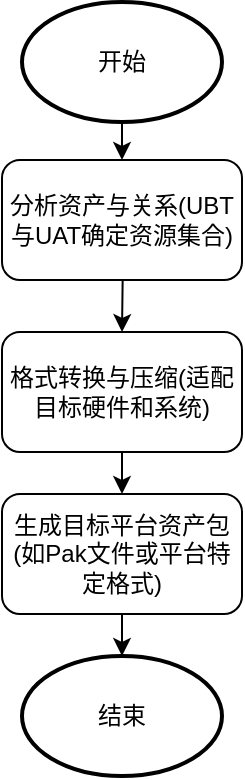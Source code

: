 <mxfile version="26.1.1">
  <diagram name="第 1 页" id="qScL4ngCN-P9M6NhslI-">
    <mxGraphModel dx="1562" dy="810" grid="0" gridSize="10" guides="1" tooltips="1" connect="1" arrows="1" fold="1" page="1" pageScale="1" pageWidth="827" pageHeight="1169" math="0" shadow="0">
      <root>
        <mxCell id="0" />
        <mxCell id="1" parent="0" />
        <mxCell id="MBKAOUJJyQDOFLAruzpG-1" value="开始" style="strokeWidth=2;html=1;shape=mxgraph.flowchart.start_1;whiteSpace=wrap;" vertex="1" parent="1">
          <mxGeometry x="347" y="65" width="100" height="60" as="geometry" />
        </mxCell>
        <mxCell id="MBKAOUJJyQDOFLAruzpG-5" value="" style="edgeStyle=orthogonalEdgeStyle;rounded=0;orthogonalLoop=1;jettySize=auto;html=1;" edge="1" parent="1" target="MBKAOUJJyQDOFLAruzpG-10">
          <mxGeometry relative="1" as="geometry">
            <mxPoint x="397" y="149" as="sourcePoint" />
            <mxPoint x="397" y="229" as="targetPoint" />
          </mxGeometry>
        </mxCell>
        <mxCell id="MBKAOUJJyQDOFLAruzpG-2" value="分析资产与关系(UBT与UAT确定资源集合)" style="rounded=1;whiteSpace=wrap;html=1;" vertex="1" parent="1">
          <mxGeometry x="337" y="144" width="120" height="60" as="geometry" />
        </mxCell>
        <mxCell id="MBKAOUJJyQDOFLAruzpG-3" value="" style="endArrow=classic;html=1;rounded=0;exitX=0.5;exitY=1;exitDx=0;exitDy=0;exitPerimeter=0;entryX=0.5;entryY=0;entryDx=0;entryDy=0;" edge="1" parent="1" source="MBKAOUJJyQDOFLAruzpG-1" target="MBKAOUJJyQDOFLAruzpG-2">
          <mxGeometry width="50" height="50" relative="1" as="geometry">
            <mxPoint x="387" y="441" as="sourcePoint" />
            <mxPoint x="437" y="391" as="targetPoint" />
          </mxGeometry>
        </mxCell>
        <mxCell id="MBKAOUJJyQDOFLAruzpG-7" value="" style="edgeStyle=orthogonalEdgeStyle;rounded=0;orthogonalLoop=1;jettySize=auto;html=1;exitX=0.5;exitY=1;exitDx=0;exitDy=0;" edge="1" parent="1" source="MBKAOUJJyQDOFLAruzpG-10" target="MBKAOUJJyQDOFLAruzpG-6">
          <mxGeometry relative="1" as="geometry">
            <mxPoint x="397" y="344" as="sourcePoint" />
          </mxGeometry>
        </mxCell>
        <mxCell id="MBKAOUJJyQDOFLAruzpG-6" value="生成目标平台资产包(如Pak文件或平台特定格式)" style="rounded=1;whiteSpace=wrap;html=1;" vertex="1" parent="1">
          <mxGeometry x="337" y="311" width="120" height="60" as="geometry" />
        </mxCell>
        <mxCell id="MBKAOUJJyQDOFLAruzpG-8" value="结束" style="strokeWidth=2;html=1;shape=mxgraph.flowchart.start_1;whiteSpace=wrap;" vertex="1" parent="1">
          <mxGeometry x="347" y="392" width="100" height="60" as="geometry" />
        </mxCell>
        <mxCell id="MBKAOUJJyQDOFLAruzpG-9" value="" style="edgeStyle=orthogonalEdgeStyle;rounded=0;orthogonalLoop=1;jettySize=auto;html=1;exitX=0.5;exitY=1;exitDx=0;exitDy=0;entryX=0.5;entryY=0;entryDx=0;entryDy=0;entryPerimeter=0;" edge="1" parent="1" source="MBKAOUJJyQDOFLAruzpG-6" target="MBKAOUJJyQDOFLAruzpG-8">
          <mxGeometry relative="1" as="geometry">
            <mxPoint x="407" y="354" as="sourcePoint" />
            <mxPoint x="407" y="434" as="targetPoint" />
          </mxGeometry>
        </mxCell>
        <mxCell id="MBKAOUJJyQDOFLAruzpG-10" value="格式转换与压缩(适配目标硬件和系统)" style="rounded=1;whiteSpace=wrap;html=1;" vertex="1" parent="1">
          <mxGeometry x="337" y="230" width="120" height="60" as="geometry" />
        </mxCell>
      </root>
    </mxGraphModel>
  </diagram>
</mxfile>

